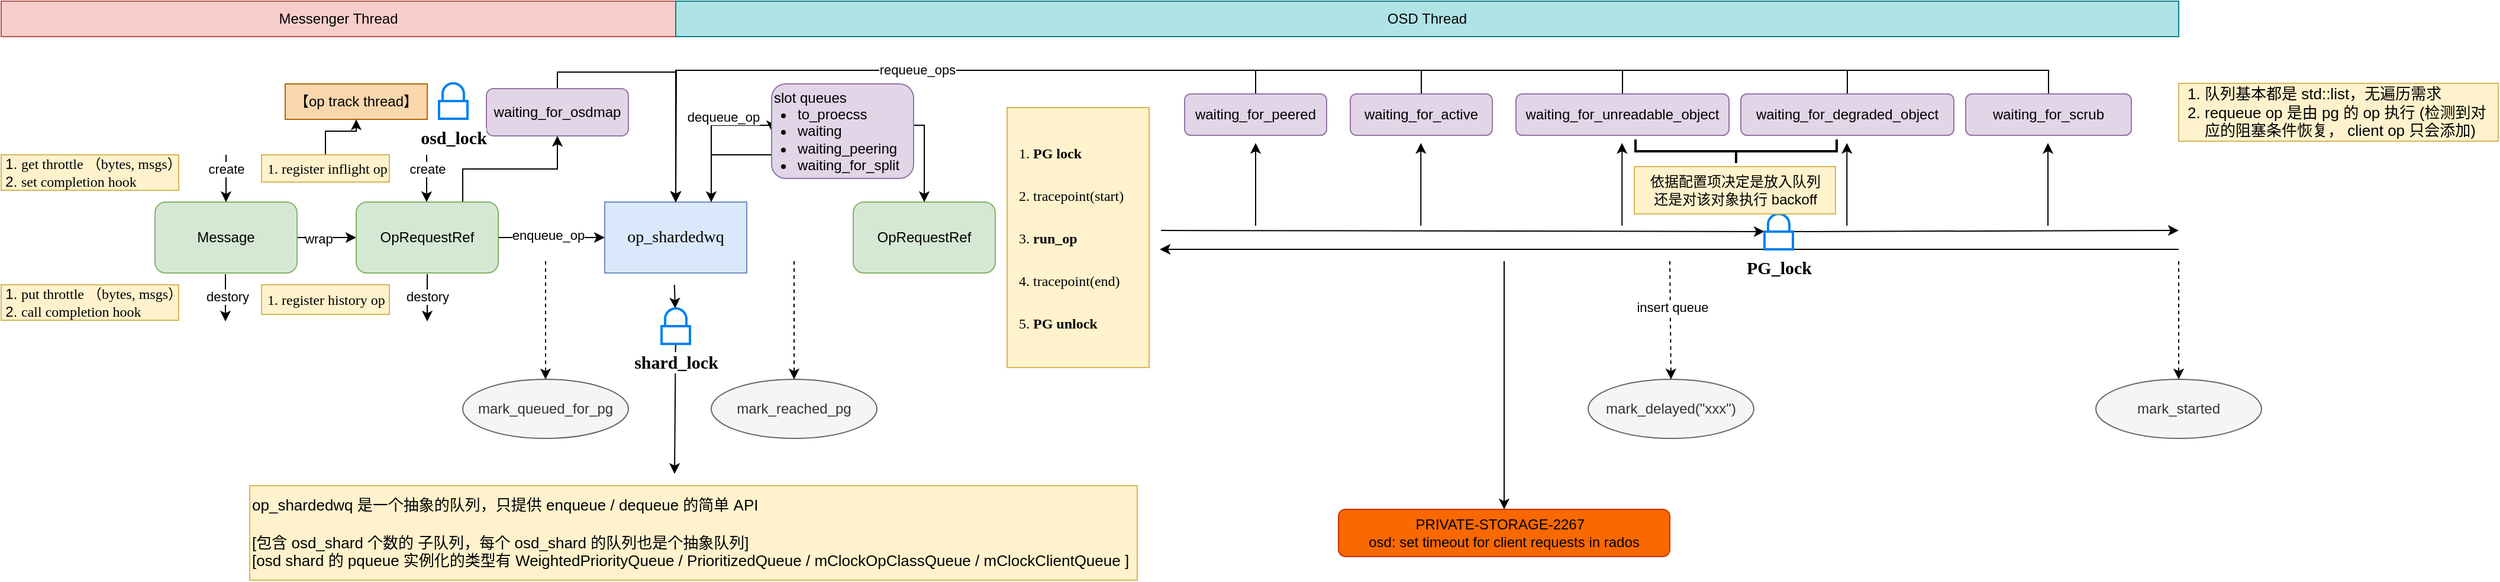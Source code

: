 <mxfile version="24.8.6">
  <diagram name="第 1 页" id="veYvc7N9t9nZ9YCo-E3M">
    <mxGraphModel dx="2876" dy="1170" grid="1" gridSize="10" guides="1" tooltips="1" connect="1" arrows="1" fold="1" page="1" pageScale="1" pageWidth="827" pageHeight="1169" math="0" shadow="0">
      <root>
        <mxCell id="0" />
        <mxCell id="1" parent="0" />
        <mxCell id="phVuD68tOOP7Y7JKk85J-74" value="" style="group" vertex="1" connectable="0" parent="1">
          <mxGeometry x="-240" y="230" width="2110" height="490" as="geometry" />
        </mxCell>
        <mxCell id="phVuD68tOOP7Y7JKk85J-31" style="edgeStyle=orthogonalEdgeStyle;rounded=0;orthogonalLoop=1;jettySize=auto;html=1;exitX=0.75;exitY=0;exitDx=0;exitDy=0;entryX=0;entryY=0.5;entryDx=0;entryDy=0;" edge="1" parent="phVuD68tOOP7Y7JKk85J-74" source="phVuD68tOOP7Y7JKk85J-1" target="phVuD68tOOP7Y7JKk85J-75">
          <mxGeometry relative="1" as="geometry">
            <Array as="points">
              <mxPoint x="600" y="105" />
            </Array>
          </mxGeometry>
        </mxCell>
        <mxCell id="phVuD68tOOP7Y7JKk85J-32" value="dequeue_op" style="edgeLabel;html=1;align=center;verticalAlign=middle;resizable=0;points=[];" vertex="1" connectable="0" parent="phVuD68tOOP7Y7JKk85J-31">
          <mxGeometry x="-0.133" y="4" relative="1" as="geometry">
            <mxPoint x="14" y="-20" as="offset" />
          </mxGeometry>
        </mxCell>
        <mxCell id="phVuD68tOOP7Y7JKk85J-1" value="&lt;font face=&quot;Times New Roman&quot; style=&quot;font-size: 14px;&quot;&gt;op_shardedwq&lt;/font&gt;" style="rounded=0;whiteSpace=wrap;html=1;fillColor=#dae8fc;strokeColor=#6c8ebf;" vertex="1" parent="phVuD68tOOP7Y7JKk85J-74">
          <mxGeometry x="510" y="170" width="120" height="60" as="geometry" />
        </mxCell>
        <mxCell id="phVuD68tOOP7Y7JKk85J-4" style="edgeStyle=orthogonalEdgeStyle;rounded=0;orthogonalLoop=1;jettySize=auto;html=1;exitX=1;exitY=0.5;exitDx=0;exitDy=0;entryX=0;entryY=0.5;entryDx=0;entryDy=0;" edge="1" parent="phVuD68tOOP7Y7JKk85J-74" source="phVuD68tOOP7Y7JKk85J-2" target="phVuD68tOOP7Y7JKk85J-3">
          <mxGeometry relative="1" as="geometry" />
        </mxCell>
        <mxCell id="phVuD68tOOP7Y7JKk85J-7" value="wrap" style="edgeLabel;html=1;align=center;verticalAlign=middle;resizable=0;points=[];" vertex="1" connectable="0" parent="phVuD68tOOP7Y7JKk85J-4">
          <mxGeometry x="-0.28" y="-1" relative="1" as="geometry">
            <mxPoint as="offset" />
          </mxGeometry>
        </mxCell>
        <mxCell id="phVuD68tOOP7Y7JKk85J-2" value="Message" style="rounded=1;whiteSpace=wrap;html=1;fillColor=#d5e8d4;strokeColor=#82b366;" vertex="1" parent="phVuD68tOOP7Y7JKk85J-74">
          <mxGeometry x="130" y="170" width="120" height="60" as="geometry" />
        </mxCell>
        <mxCell id="phVuD68tOOP7Y7JKk85J-5" style="edgeStyle=orthogonalEdgeStyle;rounded=0;orthogonalLoop=1;jettySize=auto;html=1;exitX=1;exitY=0.5;exitDx=0;exitDy=0;entryX=0;entryY=0.5;entryDx=0;entryDy=0;" edge="1" parent="phVuD68tOOP7Y7JKk85J-74" source="phVuD68tOOP7Y7JKk85J-3" target="phVuD68tOOP7Y7JKk85J-1">
          <mxGeometry relative="1" as="geometry" />
        </mxCell>
        <mxCell id="phVuD68tOOP7Y7JKk85J-6" value="enqueue_op" style="edgeLabel;html=1;align=center;verticalAlign=middle;resizable=0;points=[];" vertex="1" connectable="0" parent="phVuD68tOOP7Y7JKk85J-5">
          <mxGeometry x="-0.067" y="2" relative="1" as="geometry">
            <mxPoint as="offset" />
          </mxGeometry>
        </mxCell>
        <mxCell id="phVuD68tOOP7Y7JKk85J-22" style="edgeStyle=orthogonalEdgeStyle;rounded=0;orthogonalLoop=1;jettySize=auto;html=1;exitX=0.75;exitY=0;exitDx=0;exitDy=0;" edge="1" parent="phVuD68tOOP7Y7JKk85J-74" source="phVuD68tOOP7Y7JKk85J-3" target="phVuD68tOOP7Y7JKk85J-21">
          <mxGeometry relative="1" as="geometry" />
        </mxCell>
        <mxCell id="phVuD68tOOP7Y7JKk85J-3" value="OpRequestRef" style="rounded=1;whiteSpace=wrap;html=1;fillColor=#d5e8d4;strokeColor=#82b366;" vertex="1" parent="phVuD68tOOP7Y7JKk85J-74">
          <mxGeometry x="300" y="170" width="120" height="60" as="geometry" />
        </mxCell>
        <mxCell id="phVuD68tOOP7Y7JKk85J-8" value="" style="endArrow=classic;html=1;rounded=0;entryX=0.5;entryY=0;entryDx=0;entryDy=0;" edge="1" parent="phVuD68tOOP7Y7JKk85J-74" target="phVuD68tOOP7Y7JKk85J-2">
          <mxGeometry width="50" height="50" relative="1" as="geometry">
            <mxPoint x="190" y="130" as="sourcePoint" />
            <mxPoint x="180" y="40" as="targetPoint" />
          </mxGeometry>
        </mxCell>
        <mxCell id="phVuD68tOOP7Y7JKk85J-12" value="create" style="edgeLabel;html=1;align=center;verticalAlign=middle;resizable=0;points=[];" vertex="1" connectable="0" parent="phVuD68tOOP7Y7JKk85J-8">
          <mxGeometry x="-0.4" relative="1" as="geometry">
            <mxPoint as="offset" />
          </mxGeometry>
        </mxCell>
        <mxCell id="phVuD68tOOP7Y7JKk85J-9" value="" style="endArrow=classic;html=1;rounded=0;entryX=0.5;entryY=0;entryDx=0;entryDy=0;" edge="1" parent="phVuD68tOOP7Y7JKk85J-74">
          <mxGeometry width="50" height="50" relative="1" as="geometry">
            <mxPoint x="189.5" y="231" as="sourcePoint" />
            <mxPoint x="189.5" y="271" as="targetPoint" />
          </mxGeometry>
        </mxCell>
        <mxCell id="phVuD68tOOP7Y7JKk85J-13" value="destory" style="edgeLabel;html=1;align=center;verticalAlign=middle;resizable=0;points=[];" vertex="1" connectable="0" parent="phVuD68tOOP7Y7JKk85J-9">
          <mxGeometry x="0.15" relative="1" as="geometry">
            <mxPoint x="1" y="-4" as="offset" />
          </mxGeometry>
        </mxCell>
        <mxCell id="phVuD68tOOP7Y7JKk85J-10" value="&lt;ol style=&quot;padding-left: 15px;&quot;&gt;&lt;li&gt;&lt;font face=&quot;Times New Roman&quot;&gt;get throttle （bytes, msgs）&lt;/font&gt;&lt;/li&gt;&lt;li&gt;&lt;font face=&quot;Times New Roman&quot;&gt;set completion hook&lt;/font&gt;&lt;/li&gt;&lt;/ol&gt;" style="text;html=1;align=left;verticalAlign=middle;whiteSpace=wrap;rounded=0;fillColor=#fff2cc;strokeColor=#d6b656;autosize=1;" vertex="1" parent="phVuD68tOOP7Y7JKk85J-74">
          <mxGeometry y="130" width="150" height="30" as="geometry" />
        </mxCell>
        <mxCell id="phVuD68tOOP7Y7JKk85J-11" value="&lt;ol style=&quot;padding-left: 15px;&quot;&gt;&lt;li&gt;&lt;font face=&quot;Times New Roman&quot;&gt;put throttle （bytes, msgs）&lt;/font&gt;&lt;/li&gt;&lt;li&gt;&lt;font face=&quot;Times New Roman&quot;&gt;call completion hook&lt;/font&gt;&lt;/li&gt;&lt;/ol&gt;" style="text;html=1;align=left;verticalAlign=middle;whiteSpace=wrap;rounded=0;fillColor=#fff2cc;strokeColor=#d6b656;" vertex="1" parent="phVuD68tOOP7Y7JKk85J-74">
          <mxGeometry y="240" width="150" height="30" as="geometry" />
        </mxCell>
        <mxCell id="phVuD68tOOP7Y7JKk85J-14" value="" style="endArrow=classic;html=1;rounded=0;entryX=0.5;entryY=0;entryDx=0;entryDy=0;" edge="1" parent="phVuD68tOOP7Y7JKk85J-74">
          <mxGeometry width="50" height="50" relative="1" as="geometry">
            <mxPoint x="359.5" y="130" as="sourcePoint" />
            <mxPoint x="359.5" y="170" as="targetPoint" />
          </mxGeometry>
        </mxCell>
        <mxCell id="phVuD68tOOP7Y7JKk85J-15" value="create" style="edgeLabel;html=1;align=center;verticalAlign=middle;resizable=0;points=[];" vertex="1" connectable="0" parent="phVuD68tOOP7Y7JKk85J-14">
          <mxGeometry x="-0.4" relative="1" as="geometry">
            <mxPoint as="offset" />
          </mxGeometry>
        </mxCell>
        <mxCell id="phVuD68tOOP7Y7JKk85J-16" value="" style="endArrow=classic;html=1;rounded=0;entryX=0.5;entryY=0;entryDx=0;entryDy=0;" edge="1" parent="phVuD68tOOP7Y7JKk85J-74">
          <mxGeometry width="50" height="50" relative="1" as="geometry">
            <mxPoint x="360" y="231" as="sourcePoint" />
            <mxPoint x="360" y="271" as="targetPoint" />
            <Array as="points">
              <mxPoint x="360" y="236" />
            </Array>
          </mxGeometry>
        </mxCell>
        <mxCell id="phVuD68tOOP7Y7JKk85J-17" value="destory" style="edgeLabel;html=1;align=center;verticalAlign=middle;resizable=0;points=[];" vertex="1" connectable="0" parent="phVuD68tOOP7Y7JKk85J-16">
          <mxGeometry x="0.15" relative="1" as="geometry">
            <mxPoint y="-4" as="offset" />
          </mxGeometry>
        </mxCell>
        <mxCell id="phVuD68tOOP7Y7JKk85J-28" value="" style="edgeStyle=orthogonalEdgeStyle;rounded=0;orthogonalLoop=1;jettySize=auto;html=1;entryX=0.5;entryY=1;entryDx=0;entryDy=0;" edge="1" parent="phVuD68tOOP7Y7JKk85J-74" source="phVuD68tOOP7Y7JKk85J-18" target="phVuD68tOOP7Y7JKk85J-24">
          <mxGeometry relative="1" as="geometry" />
        </mxCell>
        <mxCell id="phVuD68tOOP7Y7JKk85J-18" value="&lt;ol style=&quot;padding-left: 15px;&quot;&gt;&lt;li&gt;register inflight op&lt;/li&gt;&lt;/ol&gt;" style="text;html=1;align=left;verticalAlign=middle;resizable=1;points=[];autosize=1;strokeColor=#d6b656;fillColor=#fff2cc;fontFamily=Times New Roman;" vertex="1" parent="phVuD68tOOP7Y7JKk85J-74">
          <mxGeometry x="220" y="130" width="108" height="23" as="geometry" />
        </mxCell>
        <mxCell id="phVuD68tOOP7Y7JKk85J-19" value="&lt;ol style=&quot;padding-left: 15px;&quot;&gt;&lt;li&gt;register history op&lt;/li&gt;&lt;/ol&gt;" style="text;html=1;align=left;verticalAlign=middle;resizable=1;points=[];autosize=1;strokeColor=#d6b656;fillColor=#fff2cc;fontFamily=Times New Roman;" vertex="1" parent="phVuD68tOOP7Y7JKk85J-74">
          <mxGeometry x="220" y="240" width="108" height="25" as="geometry" />
        </mxCell>
        <mxCell id="phVuD68tOOP7Y7JKk85J-23" style="edgeStyle=orthogonalEdgeStyle;rounded=0;orthogonalLoop=1;jettySize=auto;html=1;exitX=0.5;exitY=0;exitDx=0;exitDy=0;entryX=0.5;entryY=0;entryDx=0;entryDy=0;" edge="1" parent="phVuD68tOOP7Y7JKk85J-74" source="phVuD68tOOP7Y7JKk85J-21" target="phVuD68tOOP7Y7JKk85J-1">
          <mxGeometry relative="1" as="geometry">
            <Array as="points">
              <mxPoint x="470" y="60" />
              <mxPoint x="570" y="60" />
            </Array>
          </mxGeometry>
        </mxCell>
        <mxCell id="phVuD68tOOP7Y7JKk85J-21" value="waiting_for_osdmap" style="rounded=1;whiteSpace=wrap;html=1;fillColor=#e1d5e7;strokeColor=#9673a6;" vertex="1" parent="phVuD68tOOP7Y7JKk85J-74">
          <mxGeometry x="410" y="74" width="120" height="40" as="geometry" />
        </mxCell>
        <mxCell id="phVuD68tOOP7Y7JKk85J-24" value="&lt;div&gt;【op track thread】&lt;/div&gt;" style="rounded=0;whiteSpace=wrap;html=1;fillColor=#fad7ac;strokeColor=#b46504;" vertex="1" parent="phVuD68tOOP7Y7JKk85J-74">
          <mxGeometry x="240" y="70" width="120" height="30" as="geometry" />
        </mxCell>
        <mxCell id="phVuD68tOOP7Y7JKk85J-25" value="Messenger Thread" style="rounded=0;whiteSpace=wrap;html=1;fillColor=#f8cecc;strokeColor=#b85450;" vertex="1" parent="phVuD68tOOP7Y7JKk85J-74">
          <mxGeometry width="570" height="30" as="geometry" />
        </mxCell>
        <mxCell id="phVuD68tOOP7Y7JKk85J-26" value="OSD Thread" style="rounded=0;whiteSpace=wrap;html=1;fillColor=#b0e3e6;strokeColor=#0e8088;" vertex="1" parent="phVuD68tOOP7Y7JKk85J-74">
          <mxGeometry x="570" width="1270" height="30" as="geometry" />
        </mxCell>
        <mxCell id="phVuD68tOOP7Y7JKk85J-30" value="OpRequestRef" style="rounded=1;whiteSpace=wrap;html=1;fillColor=#d5e8d4;strokeColor=#82b366;" vertex="1" parent="phVuD68tOOP7Y7JKk85J-74">
          <mxGeometry x="720" y="170" width="120" height="60" as="geometry" />
        </mxCell>
        <mxCell id="phVuD68tOOP7Y7JKk85J-33" value="&lt;p style=&quot;line-height: 140%;&quot;&gt;&lt;/p&gt;&lt;ol style=&quot;padding: 0px 0px 0px 20px; margin-right: 0px; line-height: 300%;&quot;&gt;&lt;li&gt;&lt;b&gt;PG lock&lt;/b&gt;&lt;/li&gt;&lt;li&gt;tracepoint(start)&lt;/li&gt;&lt;li&gt;&lt;b&gt;run_op&lt;/b&gt;&lt;/li&gt;&lt;li&gt;tracepoint(end)&lt;/li&gt;&lt;li&gt;&lt;b&gt;PG unlock&lt;/b&gt;&lt;/li&gt;&lt;/ol&gt;&lt;p&gt;&lt;/p&gt;" style="text;html=1;align=left;verticalAlign=middle;resizable=0;points=[];autosize=1;strokeColor=#d6b656;fillColor=#fff2cc;fontFamily=Times New Roman;" vertex="1" parent="phVuD68tOOP7Y7JKk85J-74">
          <mxGeometry x="850" y="90" width="120" height="220" as="geometry" />
        </mxCell>
        <mxCell id="phVuD68tOOP7Y7JKk85J-34" value="" style="endArrow=classic;html=1;rounded=0;" edge="1" parent="phVuD68tOOP7Y7JKk85J-74" source="phVuD68tOOP7Y7JKk85J-69">
          <mxGeometry width="50" height="50" relative="1" as="geometry">
            <mxPoint x="980" y="194" as="sourcePoint" />
            <mxPoint x="1840" y="194" as="targetPoint" />
          </mxGeometry>
        </mxCell>
        <mxCell id="phVuD68tOOP7Y7JKk85J-35" value="" style="endArrow=classic;html=1;rounded=0;" edge="1" parent="phVuD68tOOP7Y7JKk85J-74">
          <mxGeometry width="50" height="50" relative="1" as="geometry">
            <mxPoint x="1840" y="210" as="sourcePoint" />
            <mxPoint x="979" y="210" as="targetPoint" />
          </mxGeometry>
        </mxCell>
        <mxCell id="phVuD68tOOP7Y7JKk85J-36" value="mark_queued_for_pg" style="ellipse;whiteSpace=wrap;html=1;fillColor=#f5f5f5;fontColor=#333333;strokeColor=#666666;" vertex="1" parent="phVuD68tOOP7Y7JKk85J-74">
          <mxGeometry x="390" y="320" width="140" height="50" as="geometry" />
        </mxCell>
        <mxCell id="phVuD68tOOP7Y7JKk85J-37" value="" style="endArrow=classic;html=1;rounded=0;entryX=0.5;entryY=0;entryDx=0;entryDy=0;dashed=1;" edge="1" parent="phVuD68tOOP7Y7JKk85J-74" target="phVuD68tOOP7Y7JKk85J-36">
          <mxGeometry width="50" height="50" relative="1" as="geometry">
            <mxPoint x="460" y="220" as="sourcePoint" />
            <mxPoint x="620" y="250" as="targetPoint" />
          </mxGeometry>
        </mxCell>
        <mxCell id="phVuD68tOOP7Y7JKk85J-38" value="mark_started" style="ellipse;whiteSpace=wrap;html=1;fillColor=#f5f5f5;fontColor=#333333;strokeColor=#666666;" vertex="1" parent="phVuD68tOOP7Y7JKk85J-74">
          <mxGeometry x="1770" y="320" width="140" height="50" as="geometry" />
        </mxCell>
        <mxCell id="phVuD68tOOP7Y7JKk85J-39" value="" style="endArrow=classic;html=1;rounded=0;entryX=0.5;entryY=0;entryDx=0;entryDy=0;dashed=1;" edge="1" parent="phVuD68tOOP7Y7JKk85J-74" target="phVuD68tOOP7Y7JKk85J-38">
          <mxGeometry width="50" height="50" relative="1" as="geometry">
            <mxPoint x="1840" y="220" as="sourcePoint" />
            <mxPoint x="2000" y="250" as="targetPoint" />
          </mxGeometry>
        </mxCell>
        <mxCell id="phVuD68tOOP7Y7JKk85J-40" value="mark_reached_pg" style="ellipse;whiteSpace=wrap;html=1;fillColor=#f5f5f5;fontColor=#333333;strokeColor=#666666;" vertex="1" parent="phVuD68tOOP7Y7JKk85J-74">
          <mxGeometry x="600" y="320" width="140" height="50" as="geometry" />
        </mxCell>
        <mxCell id="phVuD68tOOP7Y7JKk85J-41" value="" style="endArrow=classic;html=1;rounded=0;entryX=0.5;entryY=0;entryDx=0;entryDy=0;dashed=1;" edge="1" parent="phVuD68tOOP7Y7JKk85J-74" target="phVuD68tOOP7Y7JKk85J-40">
          <mxGeometry width="50" height="50" relative="1" as="geometry">
            <mxPoint x="670" y="220" as="sourcePoint" />
            <mxPoint x="830" y="250" as="targetPoint" />
          </mxGeometry>
        </mxCell>
        <mxCell id="phVuD68tOOP7Y7JKk85J-47" style="edgeStyle=orthogonalEdgeStyle;rounded=0;orthogonalLoop=1;jettySize=auto;html=1;exitX=0.5;exitY=0;exitDx=0;exitDy=0;entryX=0.5;entryY=0;entryDx=0;entryDy=0;" edge="1" parent="phVuD68tOOP7Y7JKk85J-74" source="phVuD68tOOP7Y7JKk85J-42" target="phVuD68tOOP7Y7JKk85J-1">
          <mxGeometry relative="1" as="geometry" />
        </mxCell>
        <mxCell id="phVuD68tOOP7Y7JKk85J-42" value="waiting_for_peered" style="rounded=1;whiteSpace=wrap;html=1;fillColor=#e1d5e7;strokeColor=#9673a6;" vertex="1" parent="phVuD68tOOP7Y7JKk85J-74">
          <mxGeometry x="1000" y="78.5" width="120" height="35" as="geometry" />
        </mxCell>
        <mxCell id="phVuD68tOOP7Y7JKk85J-48" style="edgeStyle=orthogonalEdgeStyle;rounded=0;orthogonalLoop=1;jettySize=auto;html=1;exitX=0.5;exitY=0;exitDx=0;exitDy=0;entryX=0.5;entryY=0;entryDx=0;entryDy=0;" edge="1" parent="phVuD68tOOP7Y7JKk85J-74" source="phVuD68tOOP7Y7JKk85J-43" target="phVuD68tOOP7Y7JKk85J-1">
          <mxGeometry relative="1" as="geometry" />
        </mxCell>
        <mxCell id="phVuD68tOOP7Y7JKk85J-43" value="waiting_for_active" style="rounded=1;whiteSpace=wrap;html=1;fillColor=#e1d5e7;strokeColor=#9673a6;" vertex="1" parent="phVuD68tOOP7Y7JKk85J-74">
          <mxGeometry x="1140" y="78.5" width="120" height="35" as="geometry" />
        </mxCell>
        <mxCell id="phVuD68tOOP7Y7JKk85J-49" style="edgeStyle=orthogonalEdgeStyle;rounded=0;orthogonalLoop=1;jettySize=auto;html=1;exitX=0.5;exitY=0;exitDx=0;exitDy=0;entryX=0.5;entryY=0;entryDx=0;entryDy=0;" edge="1" parent="phVuD68tOOP7Y7JKk85J-74" source="phVuD68tOOP7Y7JKk85J-44" target="phVuD68tOOP7Y7JKk85J-1">
          <mxGeometry relative="1" as="geometry" />
        </mxCell>
        <mxCell id="phVuD68tOOP7Y7JKk85J-44" value="waiting_for_unreadable_object" style="rounded=1;whiteSpace=wrap;html=1;fillColor=#e1d5e7;strokeColor=#9673a6;" vertex="1" parent="phVuD68tOOP7Y7JKk85J-74">
          <mxGeometry x="1280" y="78.5" width="180" height="35" as="geometry" />
        </mxCell>
        <mxCell id="phVuD68tOOP7Y7JKk85J-50" style="edgeStyle=orthogonalEdgeStyle;rounded=0;orthogonalLoop=1;jettySize=auto;html=1;exitX=0.5;exitY=0;exitDx=0;exitDy=0;" edge="1" parent="phVuD68tOOP7Y7JKk85J-74" source="phVuD68tOOP7Y7JKk85J-45">
          <mxGeometry relative="1" as="geometry">
            <mxPoint x="570" y="170" as="targetPoint" />
          </mxGeometry>
        </mxCell>
        <mxCell id="phVuD68tOOP7Y7JKk85J-45" value="waiting_for_degraded_object" style="rounded=1;whiteSpace=wrap;html=1;fillColor=#e1d5e7;strokeColor=#9673a6;" vertex="1" parent="phVuD68tOOP7Y7JKk85J-74">
          <mxGeometry x="1470" y="78.5" width="180" height="35" as="geometry" />
        </mxCell>
        <mxCell id="phVuD68tOOP7Y7JKk85J-51" style="edgeStyle=orthogonalEdgeStyle;rounded=0;orthogonalLoop=1;jettySize=auto;html=1;exitX=0.5;exitY=0;exitDx=0;exitDy=0;entryX=0.5;entryY=0;entryDx=0;entryDy=0;" edge="1" parent="phVuD68tOOP7Y7JKk85J-74" source="phVuD68tOOP7Y7JKk85J-46" target="phVuD68tOOP7Y7JKk85J-1">
          <mxGeometry relative="1" as="geometry" />
        </mxCell>
        <mxCell id="phVuD68tOOP7Y7JKk85J-52" value="requeue_ops" style="edgeLabel;html=1;align=center;verticalAlign=middle;resizable=0;points=[];" vertex="1" connectable="0" parent="phVuD68tOOP7Y7JKk85J-51">
          <mxGeometry x="0.511" y="-1" relative="1" as="geometry">
            <mxPoint x="-1" as="offset" />
          </mxGeometry>
        </mxCell>
        <mxCell id="phVuD68tOOP7Y7JKk85J-46" value="waiting_for_scrub" style="rounded=1;whiteSpace=wrap;html=1;fillColor=#e1d5e7;strokeColor=#9673a6;" vertex="1" parent="phVuD68tOOP7Y7JKk85J-74">
          <mxGeometry x="1660" y="78.5" width="140" height="35" as="geometry" />
        </mxCell>
        <mxCell id="phVuD68tOOP7Y7JKk85J-53" value="" style="endArrow=classic;html=1;rounded=0;" edge="1" parent="phVuD68tOOP7Y7JKk85J-74">
          <mxGeometry width="50" height="50" relative="1" as="geometry">
            <mxPoint x="1060" y="190" as="sourcePoint" />
            <mxPoint x="1060" y="120" as="targetPoint" />
          </mxGeometry>
        </mxCell>
        <mxCell id="phVuD68tOOP7Y7JKk85J-54" value="" style="endArrow=classic;html=1;rounded=0;" edge="1" parent="phVuD68tOOP7Y7JKk85J-74">
          <mxGeometry width="50" height="50" relative="1" as="geometry">
            <mxPoint x="1199.64" y="190" as="sourcePoint" />
            <mxPoint x="1199.64" y="120" as="targetPoint" />
          </mxGeometry>
        </mxCell>
        <mxCell id="phVuD68tOOP7Y7JKk85J-55" value="" style="endArrow=classic;html=1;rounded=0;" edge="1" parent="phVuD68tOOP7Y7JKk85J-74">
          <mxGeometry width="50" height="50" relative="1" as="geometry">
            <mxPoint x="1369.64" y="190" as="sourcePoint" />
            <mxPoint x="1369.64" y="120" as="targetPoint" />
          </mxGeometry>
        </mxCell>
        <mxCell id="phVuD68tOOP7Y7JKk85J-56" value="" style="endArrow=classic;html=1;rounded=0;" edge="1" parent="phVuD68tOOP7Y7JKk85J-74">
          <mxGeometry width="50" height="50" relative="1" as="geometry">
            <mxPoint x="1559.64" y="190" as="sourcePoint" />
            <mxPoint x="1559.64" y="120" as="targetPoint" />
          </mxGeometry>
        </mxCell>
        <mxCell id="phVuD68tOOP7Y7JKk85J-57" value="" style="endArrow=classic;html=1;rounded=0;" edge="1" parent="phVuD68tOOP7Y7JKk85J-74">
          <mxGeometry width="50" height="50" relative="1" as="geometry">
            <mxPoint x="1729.52" y="190" as="sourcePoint" />
            <mxPoint x="1729.52" y="120" as="targetPoint" />
          </mxGeometry>
        </mxCell>
        <mxCell id="phVuD68tOOP7Y7JKk85J-58" value="mark_delayed(&quot;xxx&quot;)" style="ellipse;whiteSpace=wrap;html=1;fillColor=#f5f5f5;fontColor=#333333;strokeColor=#666666;" vertex="1" parent="phVuD68tOOP7Y7JKk85J-74">
          <mxGeometry x="1341" y="320" width="140" height="50" as="geometry" />
        </mxCell>
        <mxCell id="phVuD68tOOP7Y7JKk85J-59" value="" style="endArrow=classic;html=1;rounded=0;entryX=0.5;entryY=0;entryDx=0;entryDy=0;dashed=1;" edge="1" parent="phVuD68tOOP7Y7JKk85J-74" target="phVuD68tOOP7Y7JKk85J-58">
          <mxGeometry width="50" height="50" relative="1" as="geometry">
            <mxPoint x="1410" y="220" as="sourcePoint" />
            <mxPoint x="1410.44" y="310" as="targetPoint" />
          </mxGeometry>
        </mxCell>
        <mxCell id="phVuD68tOOP7Y7JKk85J-60" value="insert queue" style="edgeLabel;html=1;align=center;verticalAlign=middle;resizable=0;points=[];" vertex="1" connectable="0" parent="phVuD68tOOP7Y7JKk85J-59">
          <mxGeometry x="-0.22" y="1" relative="1" as="geometry">
            <mxPoint as="offset" />
          </mxGeometry>
        </mxCell>
        <mxCell id="phVuD68tOOP7Y7JKk85J-61" value="" style="endArrow=classic;html=1;rounded=0;entryX=0.5;entryY=0;entryDx=0;entryDy=0;" edge="1" parent="phVuD68tOOP7Y7JKk85J-74" target="phVuD68tOOP7Y7JKk85J-62">
          <mxGeometry width="50" height="50" relative="1" as="geometry">
            <mxPoint x="1270" y="220" as="sourcePoint" />
            <mxPoint x="1270" y="430" as="targetPoint" />
          </mxGeometry>
        </mxCell>
        <mxCell id="phVuD68tOOP7Y7JKk85J-62" value="&lt;div style=&quot;&quot;&gt;PRIVATE-STORAGE-2267&amp;nbsp;&amp;nbsp;&lt;/div&gt;&lt;div style=&quot;&quot;&gt;osd: set timeout for client requests in rados&lt;/div&gt;" style="rounded=1;whiteSpace=wrap;html=1;align=center;fillColor=#fa6800;fontColor=#000000;strokeColor=#C73500;" vertex="1" parent="phVuD68tOOP7Y7JKk85J-74">
          <mxGeometry x="1130" y="430" width="280" height="40" as="geometry" />
        </mxCell>
        <mxCell id="phVuD68tOOP7Y7JKk85J-63" value="&lt;div style=&quot;font-size: 13px;&quot;&gt;&lt;ol style=&quot;padding-left: 20px;&quot;&gt;&lt;li&gt;队列基本都是 std::list，无遍历需求&lt;/li&gt;&lt;li&gt;requeue op 是由 pg 的 op 执行 (检测到对应的阻塞条件恢复， client op 只会添加)&lt;/li&gt;&lt;/ol&gt;&lt;/div&gt;" style="text;html=1;align=left;verticalAlign=middle;whiteSpace=wrap;rounded=0;fillColor=#fff2cc;strokeColor=#d6b656;" vertex="1" parent="phVuD68tOOP7Y7JKk85J-74">
          <mxGeometry x="1840" y="69.5" width="270" height="49" as="geometry" />
        </mxCell>
        <mxCell id="phVuD68tOOP7Y7JKk85J-64" value="&lt;font style=&quot;font-size: 13px;&quot;&gt;op_shardedwq 是一个抽象的队列，只提供 enqueue / dequeue 的简单 API&lt;br&gt;&lt;br&gt;[包含 osd_shard 个数的 子队列，每个&amp;nbsp;osd_shard 的队列也是个抽象队列]&lt;br&gt;[osd shard 的 pqueue 实例化的类型有 WeightedPriorityQueue /&amp;nbsp;PrioritizedQueue /&amp;nbsp;mClockOpClassQueue /&amp;nbsp;mClockClientQueue ]&lt;/font&gt;" style="text;align=left;verticalAlign=middle;resizable=0;points=[];autosize=0;strokeColor=#d6b656;fillColor=#fff2cc;rotatable=1;autosizeGrid=1;html=1;" vertex="1" parent="phVuD68tOOP7Y7JKk85J-74">
          <mxGeometry x="210" y="410" width="750" height="80" as="geometry" />
        </mxCell>
        <mxCell id="phVuD68tOOP7Y7JKk85J-65" value="" style="endArrow=classic;html=1;rounded=0;" edge="1" parent="phVuD68tOOP7Y7JKk85J-74" source="phVuD68tOOP7Y7JKk85J-67">
          <mxGeometry width="50" height="50" relative="1" as="geometry">
            <mxPoint x="568.89" y="240" as="sourcePoint" />
            <mxPoint x="569" y="400" as="targetPoint" />
          </mxGeometry>
        </mxCell>
        <mxCell id="phVuD68tOOP7Y7JKk85J-68" value="" style="endArrow=classic;html=1;rounded=0;" edge="1" parent="phVuD68tOOP7Y7JKk85J-74" target="phVuD68tOOP7Y7JKk85J-67">
          <mxGeometry width="50" height="50" relative="1" as="geometry">
            <mxPoint x="568.89" y="240" as="sourcePoint" />
            <mxPoint x="569" y="400" as="targetPoint" />
          </mxGeometry>
        </mxCell>
        <mxCell id="phVuD68tOOP7Y7JKk85J-67" value="&lt;b&gt;&lt;font style=&quot;font-size: 15px;&quot; face=&quot;Times New Roman&quot;&gt;shard_lock&lt;/font&gt;&lt;/b&gt;" style="html=1;verticalLabelPosition=bottom;align=center;labelBackgroundColor=#ffffff;verticalAlign=top;strokeWidth=2;strokeColor=#0080F0;shadow=0;dashed=0;shape=mxgraph.ios7.icons.locked;" vertex="1" parent="phVuD68tOOP7Y7JKk85J-74">
          <mxGeometry x="558" y="260" width="24" height="30" as="geometry" />
        </mxCell>
        <mxCell id="phVuD68tOOP7Y7JKk85J-70" value="" style="endArrow=classic;html=1;rounded=0;" edge="1" parent="phVuD68tOOP7Y7JKk85J-74" target="phVuD68tOOP7Y7JKk85J-69">
          <mxGeometry width="50" height="50" relative="1" as="geometry">
            <mxPoint x="980" y="194" as="sourcePoint" />
            <mxPoint x="1840" y="194" as="targetPoint" />
          </mxGeometry>
        </mxCell>
        <mxCell id="phVuD68tOOP7Y7JKk85J-69" value="&lt;b&gt;&lt;font style=&quot;font-size: 15px;&quot; face=&quot;Times New Roman&quot;&gt;PG_lock&lt;/font&gt;&lt;/b&gt;" style="html=1;verticalLabelPosition=bottom;align=center;labelBackgroundColor=#ffffff;verticalAlign=top;strokeWidth=2;strokeColor=#0080F0;shadow=0;dashed=0;shape=mxgraph.ios7.icons.locked;" vertex="1" parent="phVuD68tOOP7Y7JKk85J-74">
          <mxGeometry x="1490" y="180" width="24" height="30" as="geometry" />
        </mxCell>
        <mxCell id="phVuD68tOOP7Y7JKk85J-71" value="&lt;font size=&quot;1&quot; face=&quot;Times New Roman&quot; style=&quot;&quot;&gt;&lt;b style=&quot;font-size: 15px;&quot;&gt;osd_lock&lt;/b&gt;&lt;/font&gt;" style="html=1;verticalLabelPosition=bottom;align=center;labelBackgroundColor=#ffffff;verticalAlign=top;strokeWidth=2;strokeColor=#0080F0;shadow=0;dashed=0;shape=mxgraph.ios7.icons.locked;" vertex="1" parent="phVuD68tOOP7Y7JKk85J-74">
          <mxGeometry x="370" y="69.5" width="24" height="30" as="geometry" />
        </mxCell>
        <mxCell id="phVuD68tOOP7Y7JKk85J-72" value="" style="strokeWidth=2;html=1;shape=mxgraph.flowchart.annotation_2;align=left;labelPosition=right;pointerEvents=1;rotation=-90;" vertex="1" parent="phVuD68tOOP7Y7JKk85J-74">
          <mxGeometry x="1456" y="42" width="20" height="170" as="geometry" />
        </mxCell>
        <mxCell id="phVuD68tOOP7Y7JKk85J-73" value="依据配置项决定是放入队列&lt;div&gt;还是对该对象执行 backoff&lt;/div&gt;" style="text;html=1;align=center;verticalAlign=middle;resizable=0;points=[];autosize=1;strokeColor=#d6b656;fillColor=#fff2cc;" vertex="1" parent="phVuD68tOOP7Y7JKk85J-74">
          <mxGeometry x="1380" y="140" width="170" height="40" as="geometry" />
        </mxCell>
        <mxCell id="phVuD68tOOP7Y7JKk85J-76" style="edgeStyle=orthogonalEdgeStyle;rounded=0;orthogonalLoop=1;jettySize=auto;html=1;exitX=1;exitY=0.5;exitDx=0;exitDy=0;" edge="1" parent="phVuD68tOOP7Y7JKk85J-74" source="phVuD68tOOP7Y7JKk85J-75" target="phVuD68tOOP7Y7JKk85J-30">
          <mxGeometry relative="1" as="geometry">
            <Array as="points">
              <mxPoint x="780" y="105" />
            </Array>
          </mxGeometry>
        </mxCell>
        <mxCell id="phVuD68tOOP7Y7JKk85J-78" style="edgeStyle=orthogonalEdgeStyle;rounded=0;orthogonalLoop=1;jettySize=auto;html=1;exitX=0;exitY=0.75;exitDx=0;exitDy=0;entryX=0.75;entryY=0;entryDx=0;entryDy=0;" edge="1" parent="phVuD68tOOP7Y7JKk85J-74" source="phVuD68tOOP7Y7JKk85J-75" target="phVuD68tOOP7Y7JKk85J-1">
          <mxGeometry relative="1" as="geometry" />
        </mxCell>
        <mxCell id="phVuD68tOOP7Y7JKk85J-75" value="slot queues&lt;div&gt;&lt;ul style=&quot;padding-left: 20px; margin-top: 0px; margin-bottom: 0px;&quot;&gt;&lt;li&gt;to_proecss&lt;/li&gt;&lt;li&gt;waiting&lt;/li&gt;&lt;li&gt;waiting_peering&lt;/li&gt;&lt;li&gt;waiting_for_split&lt;/li&gt;&lt;/ul&gt;&lt;/div&gt;" style="rounded=1;whiteSpace=wrap;html=1;fillColor=#e1d5e7;strokeColor=#9673a6;align=left;" vertex="1" parent="phVuD68tOOP7Y7JKk85J-74">
          <mxGeometry x="651" y="70" width="120" height="80" as="geometry" />
        </mxCell>
      </root>
    </mxGraphModel>
  </diagram>
</mxfile>
